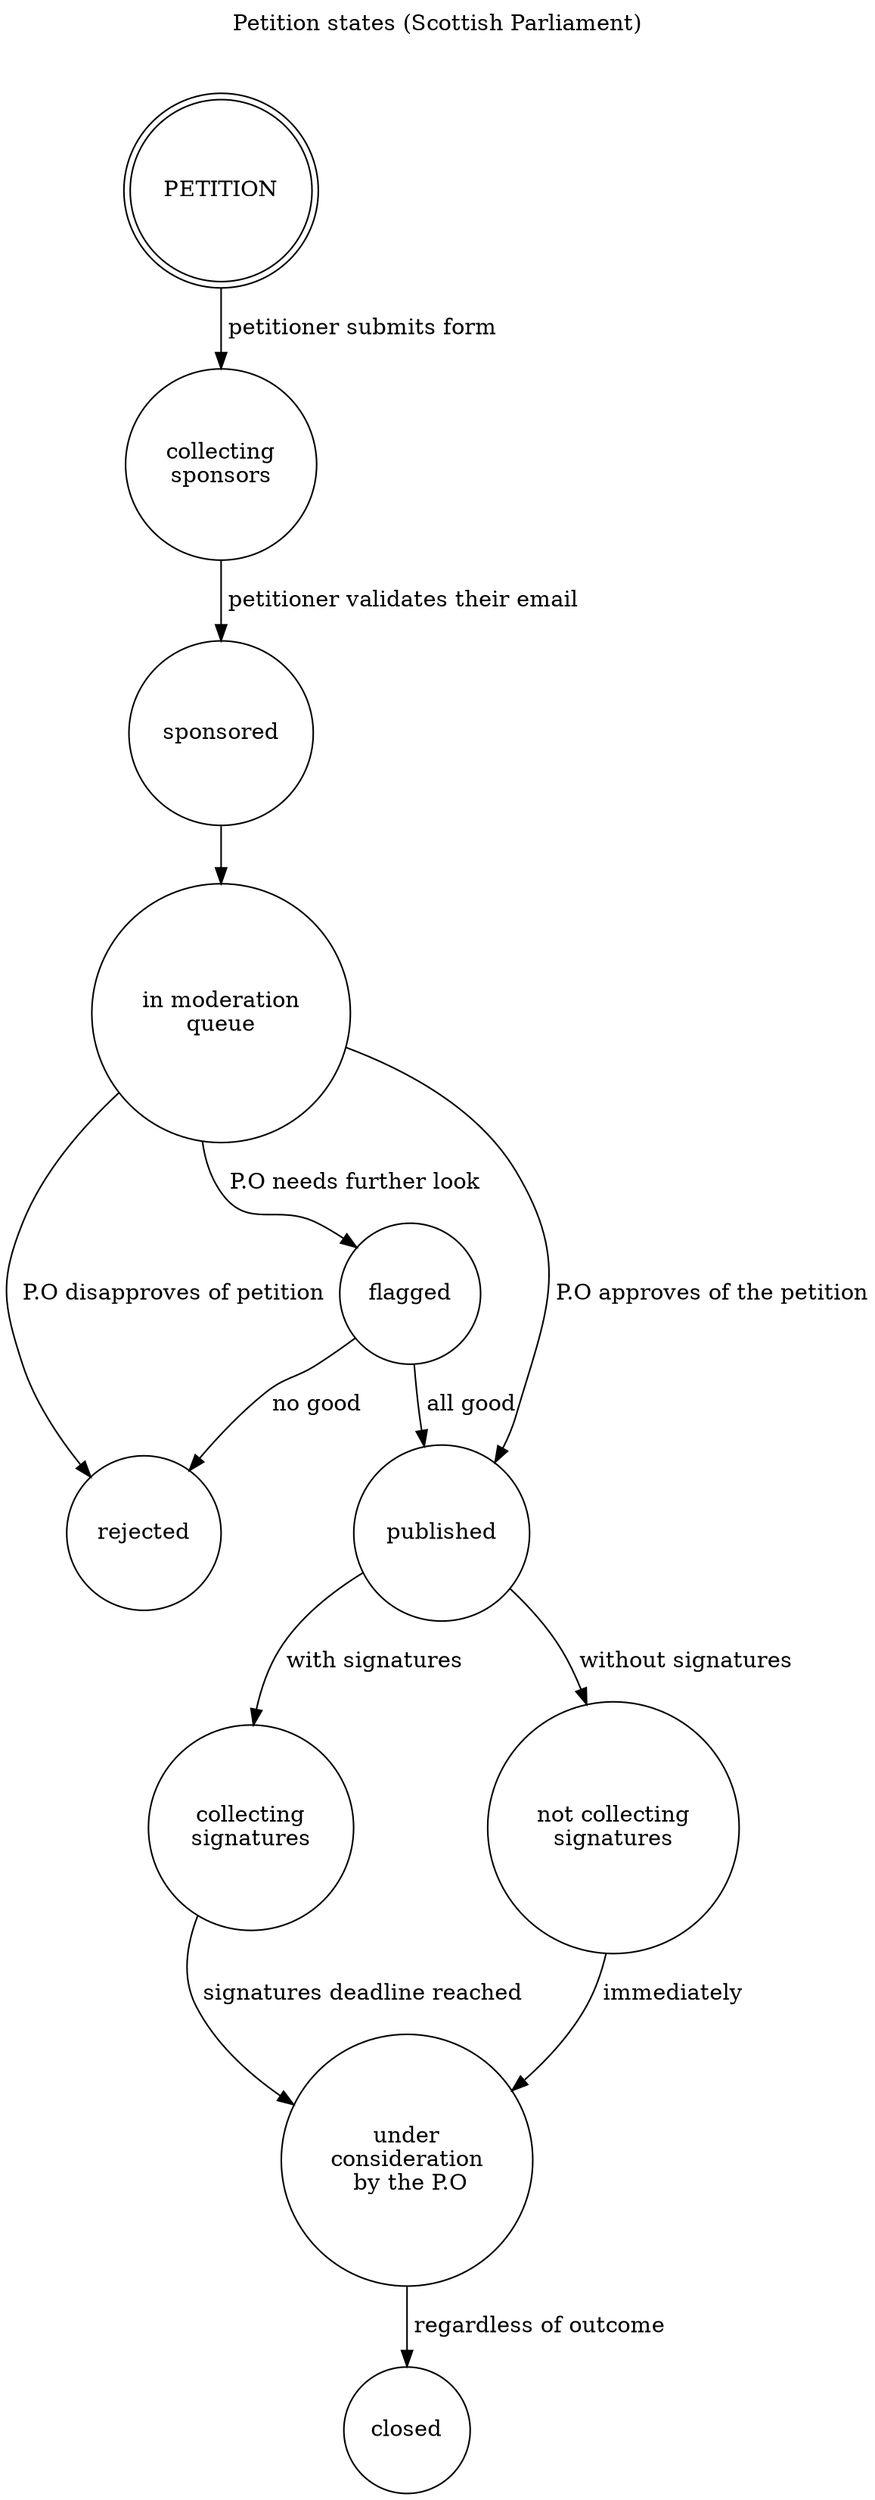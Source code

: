// petition states diagram
// 1. install graphviz
// 2. compile with: `dot -Tpng ./petition-states.dot -o ./petition-states.png`

digraph{
        labelloc=t
        label="Petition states (Scottish Parliament)\n\n\n"
        dpi=120

        node[shape=circle]

        PETITION[shape="doublecircle"]
        collecting_sponsors[label="collecting\nsponsors"]
        sponsored
        in_moderation_queue[label="in moderation\nqueue"]
        flagged
        rejected
        published
        collecting_signatures[label="collecting\nsignatures"]
        not_collecting_signatures[label="not collecting\nsignatures"]
        under_consideration[label="under\nconsideration\n by the P.O"]
        closed

        PETITION -> collecting_sponsors[label=" petitioner submits form"]
        collecting_sponsors -> sponsored[label=" petitioner validates their email"]
        sponsored -> in_moderation_queue
        in_moderation_queue -> published[label=" P.O approves of the petition"]
        in_moderation_queue -> flagged[label=" P.O needs further look     "]
        in_moderation_queue -> rejected[label= "P.O disapproves of petition"]
        flagged -> rejected[label=" no good       "]
        flagged -> published[label=" all good"]
        published -> collecting_signatures[label=" with signatures             "]
        published -> not_collecting_signatures[label=" without signatures"]
        collecting_signatures -> under_consideration[label=" signatures deadline reached         "]
        not_collecting_signatures -> under_consideration[label=" immediately"]
        under_consideration -> closed[label=" regardless of outcome"]
}
